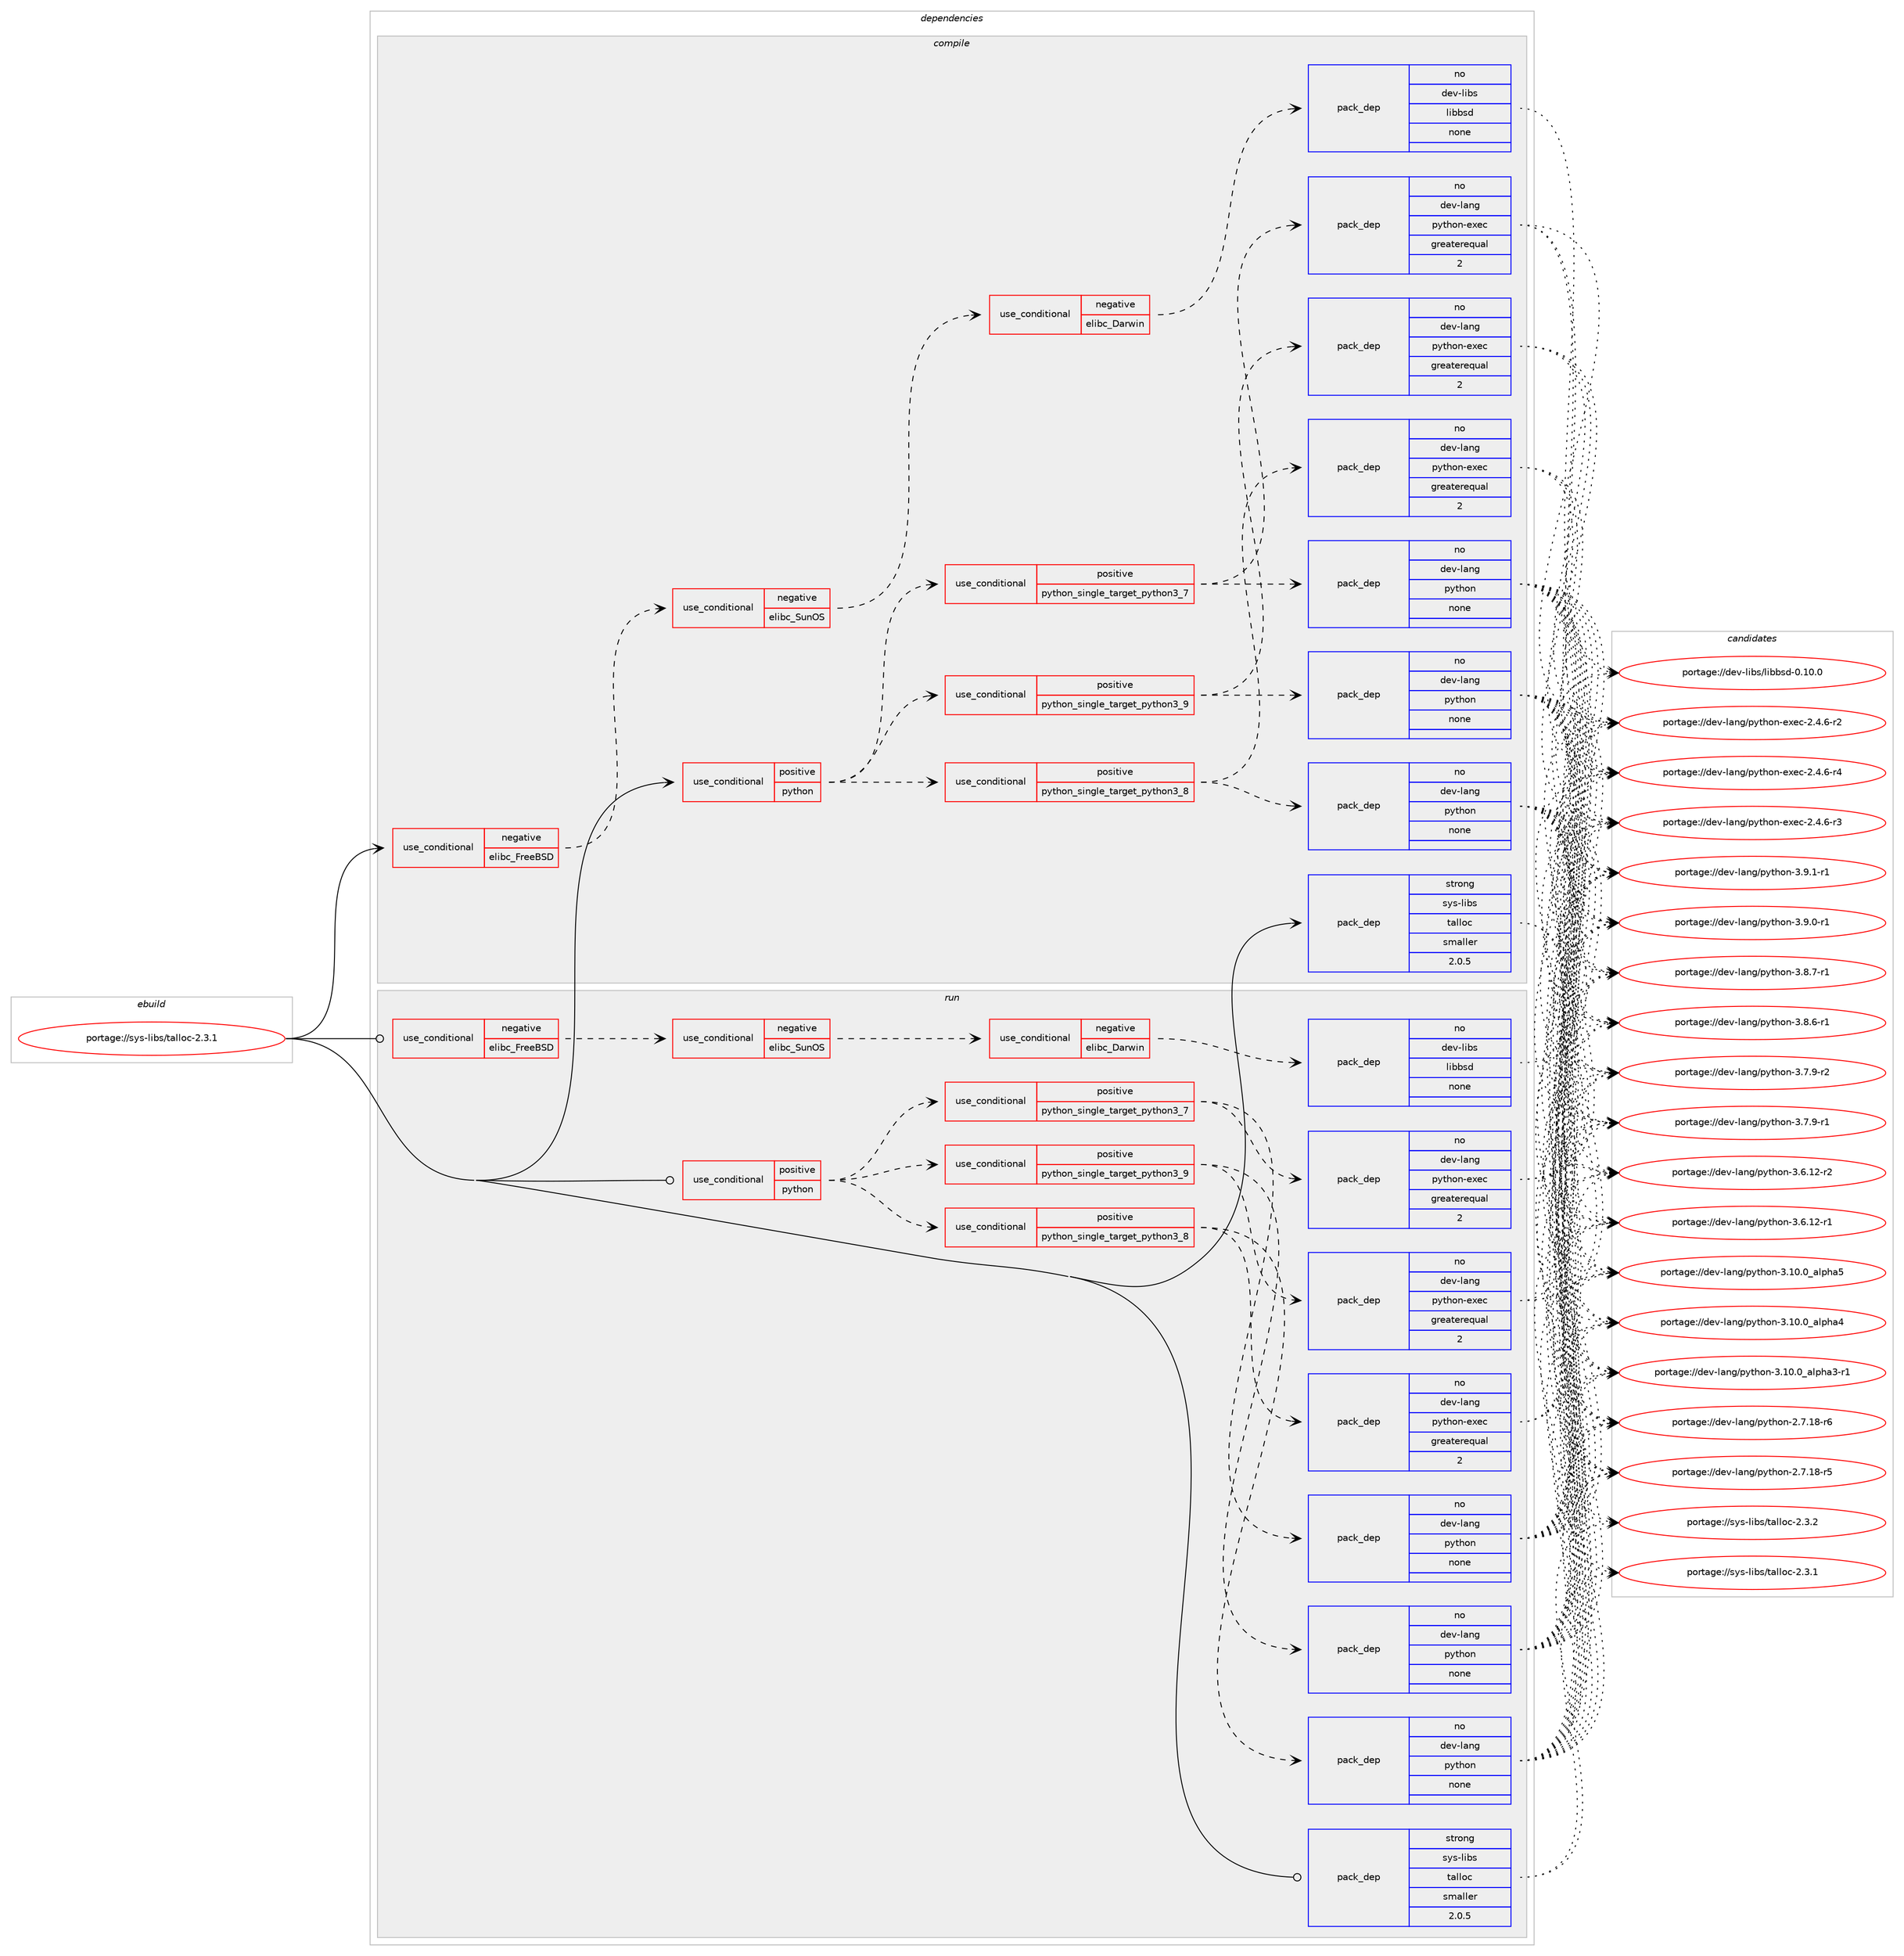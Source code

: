 digraph prolog {

# *************
# Graph options
# *************

newrank=true;
concentrate=true;
compound=true;
graph [rankdir=LR,fontname=Helvetica,fontsize=10,ranksep=1.5];#, ranksep=2.5, nodesep=0.2];
edge  [arrowhead=vee];
node  [fontname=Helvetica,fontsize=10];

# **********
# The ebuild
# **********

subgraph cluster_leftcol {
color=gray;
rank=same;
label=<<i>ebuild</i>>;
id [label="portage://sys-libs/talloc-2.3.1", color=red, width=4, href="../sys-libs/talloc-2.3.1.svg"];
}

# ****************
# The dependencies
# ****************

subgraph cluster_midcol {
color=gray;
label=<<i>dependencies</i>>;
subgraph cluster_compile {
fillcolor="#eeeeee";
style=filled;
label=<<i>compile</i>>;
subgraph cond1229 {
dependency5368 [label=<<TABLE BORDER="0" CELLBORDER="1" CELLSPACING="0" CELLPADDING="4"><TR><TD ROWSPAN="3" CELLPADDING="10">use_conditional</TD></TR><TR><TD>negative</TD></TR><TR><TD>elibc_FreeBSD</TD></TR></TABLE>>, shape=none, color=red];
subgraph cond1230 {
dependency5369 [label=<<TABLE BORDER="0" CELLBORDER="1" CELLSPACING="0" CELLPADDING="4"><TR><TD ROWSPAN="3" CELLPADDING="10">use_conditional</TD></TR><TR><TD>negative</TD></TR><TR><TD>elibc_SunOS</TD></TR></TABLE>>, shape=none, color=red];
subgraph cond1231 {
dependency5370 [label=<<TABLE BORDER="0" CELLBORDER="1" CELLSPACING="0" CELLPADDING="4"><TR><TD ROWSPAN="3" CELLPADDING="10">use_conditional</TD></TR><TR><TD>negative</TD></TR><TR><TD>elibc_Darwin</TD></TR></TABLE>>, shape=none, color=red];
subgraph pack4072 {
dependency5371 [label=<<TABLE BORDER="0" CELLBORDER="1" CELLSPACING="0" CELLPADDING="4" WIDTH="220"><TR><TD ROWSPAN="6" CELLPADDING="30">pack_dep</TD></TR><TR><TD WIDTH="110">no</TD></TR><TR><TD>dev-libs</TD></TR><TR><TD>libbsd</TD></TR><TR><TD>none</TD></TR><TR><TD></TD></TR></TABLE>>, shape=none, color=blue];
}
dependency5370:e -> dependency5371:w [weight=20,style="dashed",arrowhead="vee"];
}
dependency5369:e -> dependency5370:w [weight=20,style="dashed",arrowhead="vee"];
}
dependency5368:e -> dependency5369:w [weight=20,style="dashed",arrowhead="vee"];
}
id:e -> dependency5368:w [weight=20,style="solid",arrowhead="vee"];
subgraph cond1232 {
dependency5372 [label=<<TABLE BORDER="0" CELLBORDER="1" CELLSPACING="0" CELLPADDING="4"><TR><TD ROWSPAN="3" CELLPADDING="10">use_conditional</TD></TR><TR><TD>positive</TD></TR><TR><TD>python</TD></TR></TABLE>>, shape=none, color=red];
subgraph cond1233 {
dependency5373 [label=<<TABLE BORDER="0" CELLBORDER="1" CELLSPACING="0" CELLPADDING="4"><TR><TD ROWSPAN="3" CELLPADDING="10">use_conditional</TD></TR><TR><TD>positive</TD></TR><TR><TD>python_single_target_python3_7</TD></TR></TABLE>>, shape=none, color=red];
subgraph pack4073 {
dependency5374 [label=<<TABLE BORDER="0" CELLBORDER="1" CELLSPACING="0" CELLPADDING="4" WIDTH="220"><TR><TD ROWSPAN="6" CELLPADDING="30">pack_dep</TD></TR><TR><TD WIDTH="110">no</TD></TR><TR><TD>dev-lang</TD></TR><TR><TD>python</TD></TR><TR><TD>none</TD></TR><TR><TD></TD></TR></TABLE>>, shape=none, color=blue];
}
dependency5373:e -> dependency5374:w [weight=20,style="dashed",arrowhead="vee"];
subgraph pack4074 {
dependency5375 [label=<<TABLE BORDER="0" CELLBORDER="1" CELLSPACING="0" CELLPADDING="4" WIDTH="220"><TR><TD ROWSPAN="6" CELLPADDING="30">pack_dep</TD></TR><TR><TD WIDTH="110">no</TD></TR><TR><TD>dev-lang</TD></TR><TR><TD>python-exec</TD></TR><TR><TD>greaterequal</TD></TR><TR><TD>2</TD></TR></TABLE>>, shape=none, color=blue];
}
dependency5373:e -> dependency5375:w [weight=20,style="dashed",arrowhead="vee"];
}
dependency5372:e -> dependency5373:w [weight=20,style="dashed",arrowhead="vee"];
subgraph cond1234 {
dependency5376 [label=<<TABLE BORDER="0" CELLBORDER="1" CELLSPACING="0" CELLPADDING="4"><TR><TD ROWSPAN="3" CELLPADDING="10">use_conditional</TD></TR><TR><TD>positive</TD></TR><TR><TD>python_single_target_python3_8</TD></TR></TABLE>>, shape=none, color=red];
subgraph pack4075 {
dependency5377 [label=<<TABLE BORDER="0" CELLBORDER="1" CELLSPACING="0" CELLPADDING="4" WIDTH="220"><TR><TD ROWSPAN="6" CELLPADDING="30">pack_dep</TD></TR><TR><TD WIDTH="110">no</TD></TR><TR><TD>dev-lang</TD></TR><TR><TD>python</TD></TR><TR><TD>none</TD></TR><TR><TD></TD></TR></TABLE>>, shape=none, color=blue];
}
dependency5376:e -> dependency5377:w [weight=20,style="dashed",arrowhead="vee"];
subgraph pack4076 {
dependency5378 [label=<<TABLE BORDER="0" CELLBORDER="1" CELLSPACING="0" CELLPADDING="4" WIDTH="220"><TR><TD ROWSPAN="6" CELLPADDING="30">pack_dep</TD></TR><TR><TD WIDTH="110">no</TD></TR><TR><TD>dev-lang</TD></TR><TR><TD>python-exec</TD></TR><TR><TD>greaterequal</TD></TR><TR><TD>2</TD></TR></TABLE>>, shape=none, color=blue];
}
dependency5376:e -> dependency5378:w [weight=20,style="dashed",arrowhead="vee"];
}
dependency5372:e -> dependency5376:w [weight=20,style="dashed",arrowhead="vee"];
subgraph cond1235 {
dependency5379 [label=<<TABLE BORDER="0" CELLBORDER="1" CELLSPACING="0" CELLPADDING="4"><TR><TD ROWSPAN="3" CELLPADDING="10">use_conditional</TD></TR><TR><TD>positive</TD></TR><TR><TD>python_single_target_python3_9</TD></TR></TABLE>>, shape=none, color=red];
subgraph pack4077 {
dependency5380 [label=<<TABLE BORDER="0" CELLBORDER="1" CELLSPACING="0" CELLPADDING="4" WIDTH="220"><TR><TD ROWSPAN="6" CELLPADDING="30">pack_dep</TD></TR><TR><TD WIDTH="110">no</TD></TR><TR><TD>dev-lang</TD></TR><TR><TD>python</TD></TR><TR><TD>none</TD></TR><TR><TD></TD></TR></TABLE>>, shape=none, color=blue];
}
dependency5379:e -> dependency5380:w [weight=20,style="dashed",arrowhead="vee"];
subgraph pack4078 {
dependency5381 [label=<<TABLE BORDER="0" CELLBORDER="1" CELLSPACING="0" CELLPADDING="4" WIDTH="220"><TR><TD ROWSPAN="6" CELLPADDING="30">pack_dep</TD></TR><TR><TD WIDTH="110">no</TD></TR><TR><TD>dev-lang</TD></TR><TR><TD>python-exec</TD></TR><TR><TD>greaterequal</TD></TR><TR><TD>2</TD></TR></TABLE>>, shape=none, color=blue];
}
dependency5379:e -> dependency5381:w [weight=20,style="dashed",arrowhead="vee"];
}
dependency5372:e -> dependency5379:w [weight=20,style="dashed",arrowhead="vee"];
}
id:e -> dependency5372:w [weight=20,style="solid",arrowhead="vee"];
subgraph pack4079 {
dependency5382 [label=<<TABLE BORDER="0" CELLBORDER="1" CELLSPACING="0" CELLPADDING="4" WIDTH="220"><TR><TD ROWSPAN="6" CELLPADDING="30">pack_dep</TD></TR><TR><TD WIDTH="110">strong</TD></TR><TR><TD>sys-libs</TD></TR><TR><TD>talloc</TD></TR><TR><TD>smaller</TD></TR><TR><TD>2.0.5</TD></TR></TABLE>>, shape=none, color=blue];
}
id:e -> dependency5382:w [weight=20,style="solid",arrowhead="vee"];
}
subgraph cluster_compileandrun {
fillcolor="#eeeeee";
style=filled;
label=<<i>compile and run</i>>;
}
subgraph cluster_run {
fillcolor="#eeeeee";
style=filled;
label=<<i>run</i>>;
subgraph cond1236 {
dependency5383 [label=<<TABLE BORDER="0" CELLBORDER="1" CELLSPACING="0" CELLPADDING="4"><TR><TD ROWSPAN="3" CELLPADDING="10">use_conditional</TD></TR><TR><TD>negative</TD></TR><TR><TD>elibc_FreeBSD</TD></TR></TABLE>>, shape=none, color=red];
subgraph cond1237 {
dependency5384 [label=<<TABLE BORDER="0" CELLBORDER="1" CELLSPACING="0" CELLPADDING="4"><TR><TD ROWSPAN="3" CELLPADDING="10">use_conditional</TD></TR><TR><TD>negative</TD></TR><TR><TD>elibc_SunOS</TD></TR></TABLE>>, shape=none, color=red];
subgraph cond1238 {
dependency5385 [label=<<TABLE BORDER="0" CELLBORDER="1" CELLSPACING="0" CELLPADDING="4"><TR><TD ROWSPAN="3" CELLPADDING="10">use_conditional</TD></TR><TR><TD>negative</TD></TR><TR><TD>elibc_Darwin</TD></TR></TABLE>>, shape=none, color=red];
subgraph pack4080 {
dependency5386 [label=<<TABLE BORDER="0" CELLBORDER="1" CELLSPACING="0" CELLPADDING="4" WIDTH="220"><TR><TD ROWSPAN="6" CELLPADDING="30">pack_dep</TD></TR><TR><TD WIDTH="110">no</TD></TR><TR><TD>dev-libs</TD></TR><TR><TD>libbsd</TD></TR><TR><TD>none</TD></TR><TR><TD></TD></TR></TABLE>>, shape=none, color=blue];
}
dependency5385:e -> dependency5386:w [weight=20,style="dashed",arrowhead="vee"];
}
dependency5384:e -> dependency5385:w [weight=20,style="dashed",arrowhead="vee"];
}
dependency5383:e -> dependency5384:w [weight=20,style="dashed",arrowhead="vee"];
}
id:e -> dependency5383:w [weight=20,style="solid",arrowhead="odot"];
subgraph cond1239 {
dependency5387 [label=<<TABLE BORDER="0" CELLBORDER="1" CELLSPACING="0" CELLPADDING="4"><TR><TD ROWSPAN="3" CELLPADDING="10">use_conditional</TD></TR><TR><TD>positive</TD></TR><TR><TD>python</TD></TR></TABLE>>, shape=none, color=red];
subgraph cond1240 {
dependency5388 [label=<<TABLE BORDER="0" CELLBORDER="1" CELLSPACING="0" CELLPADDING="4"><TR><TD ROWSPAN="3" CELLPADDING="10">use_conditional</TD></TR><TR><TD>positive</TD></TR><TR><TD>python_single_target_python3_7</TD></TR></TABLE>>, shape=none, color=red];
subgraph pack4081 {
dependency5389 [label=<<TABLE BORDER="0" CELLBORDER="1" CELLSPACING="0" CELLPADDING="4" WIDTH="220"><TR><TD ROWSPAN="6" CELLPADDING="30">pack_dep</TD></TR><TR><TD WIDTH="110">no</TD></TR><TR><TD>dev-lang</TD></TR><TR><TD>python</TD></TR><TR><TD>none</TD></TR><TR><TD></TD></TR></TABLE>>, shape=none, color=blue];
}
dependency5388:e -> dependency5389:w [weight=20,style="dashed",arrowhead="vee"];
subgraph pack4082 {
dependency5390 [label=<<TABLE BORDER="0" CELLBORDER="1" CELLSPACING="0" CELLPADDING="4" WIDTH="220"><TR><TD ROWSPAN="6" CELLPADDING="30">pack_dep</TD></TR><TR><TD WIDTH="110">no</TD></TR><TR><TD>dev-lang</TD></TR><TR><TD>python-exec</TD></TR><TR><TD>greaterequal</TD></TR><TR><TD>2</TD></TR></TABLE>>, shape=none, color=blue];
}
dependency5388:e -> dependency5390:w [weight=20,style="dashed",arrowhead="vee"];
}
dependency5387:e -> dependency5388:w [weight=20,style="dashed",arrowhead="vee"];
subgraph cond1241 {
dependency5391 [label=<<TABLE BORDER="0" CELLBORDER="1" CELLSPACING="0" CELLPADDING="4"><TR><TD ROWSPAN="3" CELLPADDING="10">use_conditional</TD></TR><TR><TD>positive</TD></TR><TR><TD>python_single_target_python3_8</TD></TR></TABLE>>, shape=none, color=red];
subgraph pack4083 {
dependency5392 [label=<<TABLE BORDER="0" CELLBORDER="1" CELLSPACING="0" CELLPADDING="4" WIDTH="220"><TR><TD ROWSPAN="6" CELLPADDING="30">pack_dep</TD></TR><TR><TD WIDTH="110">no</TD></TR><TR><TD>dev-lang</TD></TR><TR><TD>python</TD></TR><TR><TD>none</TD></TR><TR><TD></TD></TR></TABLE>>, shape=none, color=blue];
}
dependency5391:e -> dependency5392:w [weight=20,style="dashed",arrowhead="vee"];
subgraph pack4084 {
dependency5393 [label=<<TABLE BORDER="0" CELLBORDER="1" CELLSPACING="0" CELLPADDING="4" WIDTH="220"><TR><TD ROWSPAN="6" CELLPADDING="30">pack_dep</TD></TR><TR><TD WIDTH="110">no</TD></TR><TR><TD>dev-lang</TD></TR><TR><TD>python-exec</TD></TR><TR><TD>greaterequal</TD></TR><TR><TD>2</TD></TR></TABLE>>, shape=none, color=blue];
}
dependency5391:e -> dependency5393:w [weight=20,style="dashed",arrowhead="vee"];
}
dependency5387:e -> dependency5391:w [weight=20,style="dashed",arrowhead="vee"];
subgraph cond1242 {
dependency5394 [label=<<TABLE BORDER="0" CELLBORDER="1" CELLSPACING="0" CELLPADDING="4"><TR><TD ROWSPAN="3" CELLPADDING="10">use_conditional</TD></TR><TR><TD>positive</TD></TR><TR><TD>python_single_target_python3_9</TD></TR></TABLE>>, shape=none, color=red];
subgraph pack4085 {
dependency5395 [label=<<TABLE BORDER="0" CELLBORDER="1" CELLSPACING="0" CELLPADDING="4" WIDTH="220"><TR><TD ROWSPAN="6" CELLPADDING="30">pack_dep</TD></TR><TR><TD WIDTH="110">no</TD></TR><TR><TD>dev-lang</TD></TR><TR><TD>python</TD></TR><TR><TD>none</TD></TR><TR><TD></TD></TR></TABLE>>, shape=none, color=blue];
}
dependency5394:e -> dependency5395:w [weight=20,style="dashed",arrowhead="vee"];
subgraph pack4086 {
dependency5396 [label=<<TABLE BORDER="0" CELLBORDER="1" CELLSPACING="0" CELLPADDING="4" WIDTH="220"><TR><TD ROWSPAN="6" CELLPADDING="30">pack_dep</TD></TR><TR><TD WIDTH="110">no</TD></TR><TR><TD>dev-lang</TD></TR><TR><TD>python-exec</TD></TR><TR><TD>greaterequal</TD></TR><TR><TD>2</TD></TR></TABLE>>, shape=none, color=blue];
}
dependency5394:e -> dependency5396:w [weight=20,style="dashed",arrowhead="vee"];
}
dependency5387:e -> dependency5394:w [weight=20,style="dashed",arrowhead="vee"];
}
id:e -> dependency5387:w [weight=20,style="solid",arrowhead="odot"];
subgraph pack4087 {
dependency5397 [label=<<TABLE BORDER="0" CELLBORDER="1" CELLSPACING="0" CELLPADDING="4" WIDTH="220"><TR><TD ROWSPAN="6" CELLPADDING="30">pack_dep</TD></TR><TR><TD WIDTH="110">strong</TD></TR><TR><TD>sys-libs</TD></TR><TR><TD>talloc</TD></TR><TR><TD>smaller</TD></TR><TR><TD>2.0.5</TD></TR></TABLE>>, shape=none, color=blue];
}
id:e -> dependency5397:w [weight=20,style="solid",arrowhead="odot"];
}
}

# **************
# The candidates
# **************

subgraph cluster_choices {
rank=same;
color=gray;
label=<<i>candidates</i>>;

subgraph choice4072 {
color=black;
nodesep=1;
choice100101118451081059811547108105989811510045484649484648 [label="portage://dev-libs/libbsd-0.10.0", color=red, width=4,href="../dev-libs/libbsd-0.10.0.svg"];
dependency5371:e -> choice100101118451081059811547108105989811510045484649484648:w [style=dotted,weight="100"];
}
subgraph choice4073 {
color=black;
nodesep=1;
choice1001011184510897110103471121211161041111104551465746494511449 [label="portage://dev-lang/python-3.9.1-r1", color=red, width=4,href="../dev-lang/python-3.9.1-r1.svg"];
choice1001011184510897110103471121211161041111104551465746484511449 [label="portage://dev-lang/python-3.9.0-r1", color=red, width=4,href="../dev-lang/python-3.9.0-r1.svg"];
choice1001011184510897110103471121211161041111104551465646554511449 [label="portage://dev-lang/python-3.8.7-r1", color=red, width=4,href="../dev-lang/python-3.8.7-r1.svg"];
choice1001011184510897110103471121211161041111104551465646544511449 [label="portage://dev-lang/python-3.8.6-r1", color=red, width=4,href="../dev-lang/python-3.8.6-r1.svg"];
choice1001011184510897110103471121211161041111104551465546574511450 [label="portage://dev-lang/python-3.7.9-r2", color=red, width=4,href="../dev-lang/python-3.7.9-r2.svg"];
choice1001011184510897110103471121211161041111104551465546574511449 [label="portage://dev-lang/python-3.7.9-r1", color=red, width=4,href="../dev-lang/python-3.7.9-r1.svg"];
choice100101118451089711010347112121116104111110455146544649504511450 [label="portage://dev-lang/python-3.6.12-r2", color=red, width=4,href="../dev-lang/python-3.6.12-r2.svg"];
choice100101118451089711010347112121116104111110455146544649504511449 [label="portage://dev-lang/python-3.6.12-r1", color=red, width=4,href="../dev-lang/python-3.6.12-r1.svg"];
choice1001011184510897110103471121211161041111104551464948464895971081121049753 [label="portage://dev-lang/python-3.10.0_alpha5", color=red, width=4,href="../dev-lang/python-3.10.0_alpha5.svg"];
choice1001011184510897110103471121211161041111104551464948464895971081121049752 [label="portage://dev-lang/python-3.10.0_alpha4", color=red, width=4,href="../dev-lang/python-3.10.0_alpha4.svg"];
choice10010111845108971101034711212111610411111045514649484648959710811210497514511449 [label="portage://dev-lang/python-3.10.0_alpha3-r1", color=red, width=4,href="../dev-lang/python-3.10.0_alpha3-r1.svg"];
choice100101118451089711010347112121116104111110455046554649564511454 [label="portage://dev-lang/python-2.7.18-r6", color=red, width=4,href="../dev-lang/python-2.7.18-r6.svg"];
choice100101118451089711010347112121116104111110455046554649564511453 [label="portage://dev-lang/python-2.7.18-r5", color=red, width=4,href="../dev-lang/python-2.7.18-r5.svg"];
dependency5374:e -> choice1001011184510897110103471121211161041111104551465746494511449:w [style=dotted,weight="100"];
dependency5374:e -> choice1001011184510897110103471121211161041111104551465746484511449:w [style=dotted,weight="100"];
dependency5374:e -> choice1001011184510897110103471121211161041111104551465646554511449:w [style=dotted,weight="100"];
dependency5374:e -> choice1001011184510897110103471121211161041111104551465646544511449:w [style=dotted,weight="100"];
dependency5374:e -> choice1001011184510897110103471121211161041111104551465546574511450:w [style=dotted,weight="100"];
dependency5374:e -> choice1001011184510897110103471121211161041111104551465546574511449:w [style=dotted,weight="100"];
dependency5374:e -> choice100101118451089711010347112121116104111110455146544649504511450:w [style=dotted,weight="100"];
dependency5374:e -> choice100101118451089711010347112121116104111110455146544649504511449:w [style=dotted,weight="100"];
dependency5374:e -> choice1001011184510897110103471121211161041111104551464948464895971081121049753:w [style=dotted,weight="100"];
dependency5374:e -> choice1001011184510897110103471121211161041111104551464948464895971081121049752:w [style=dotted,weight="100"];
dependency5374:e -> choice10010111845108971101034711212111610411111045514649484648959710811210497514511449:w [style=dotted,weight="100"];
dependency5374:e -> choice100101118451089711010347112121116104111110455046554649564511454:w [style=dotted,weight="100"];
dependency5374:e -> choice100101118451089711010347112121116104111110455046554649564511453:w [style=dotted,weight="100"];
}
subgraph choice4074 {
color=black;
nodesep=1;
choice10010111845108971101034711212111610411111045101120101994550465246544511452 [label="portage://dev-lang/python-exec-2.4.6-r4", color=red, width=4,href="../dev-lang/python-exec-2.4.6-r4.svg"];
choice10010111845108971101034711212111610411111045101120101994550465246544511451 [label="portage://dev-lang/python-exec-2.4.6-r3", color=red, width=4,href="../dev-lang/python-exec-2.4.6-r3.svg"];
choice10010111845108971101034711212111610411111045101120101994550465246544511450 [label="portage://dev-lang/python-exec-2.4.6-r2", color=red, width=4,href="../dev-lang/python-exec-2.4.6-r2.svg"];
dependency5375:e -> choice10010111845108971101034711212111610411111045101120101994550465246544511452:w [style=dotted,weight="100"];
dependency5375:e -> choice10010111845108971101034711212111610411111045101120101994550465246544511451:w [style=dotted,weight="100"];
dependency5375:e -> choice10010111845108971101034711212111610411111045101120101994550465246544511450:w [style=dotted,weight="100"];
}
subgraph choice4075 {
color=black;
nodesep=1;
choice1001011184510897110103471121211161041111104551465746494511449 [label="portage://dev-lang/python-3.9.1-r1", color=red, width=4,href="../dev-lang/python-3.9.1-r1.svg"];
choice1001011184510897110103471121211161041111104551465746484511449 [label="portage://dev-lang/python-3.9.0-r1", color=red, width=4,href="../dev-lang/python-3.9.0-r1.svg"];
choice1001011184510897110103471121211161041111104551465646554511449 [label="portage://dev-lang/python-3.8.7-r1", color=red, width=4,href="../dev-lang/python-3.8.7-r1.svg"];
choice1001011184510897110103471121211161041111104551465646544511449 [label="portage://dev-lang/python-3.8.6-r1", color=red, width=4,href="../dev-lang/python-3.8.6-r1.svg"];
choice1001011184510897110103471121211161041111104551465546574511450 [label="portage://dev-lang/python-3.7.9-r2", color=red, width=4,href="../dev-lang/python-3.7.9-r2.svg"];
choice1001011184510897110103471121211161041111104551465546574511449 [label="portage://dev-lang/python-3.7.9-r1", color=red, width=4,href="../dev-lang/python-3.7.9-r1.svg"];
choice100101118451089711010347112121116104111110455146544649504511450 [label="portage://dev-lang/python-3.6.12-r2", color=red, width=4,href="../dev-lang/python-3.6.12-r2.svg"];
choice100101118451089711010347112121116104111110455146544649504511449 [label="portage://dev-lang/python-3.6.12-r1", color=red, width=4,href="../dev-lang/python-3.6.12-r1.svg"];
choice1001011184510897110103471121211161041111104551464948464895971081121049753 [label="portage://dev-lang/python-3.10.0_alpha5", color=red, width=4,href="../dev-lang/python-3.10.0_alpha5.svg"];
choice1001011184510897110103471121211161041111104551464948464895971081121049752 [label="portage://dev-lang/python-3.10.0_alpha4", color=red, width=4,href="../dev-lang/python-3.10.0_alpha4.svg"];
choice10010111845108971101034711212111610411111045514649484648959710811210497514511449 [label="portage://dev-lang/python-3.10.0_alpha3-r1", color=red, width=4,href="../dev-lang/python-3.10.0_alpha3-r1.svg"];
choice100101118451089711010347112121116104111110455046554649564511454 [label="portage://dev-lang/python-2.7.18-r6", color=red, width=4,href="../dev-lang/python-2.7.18-r6.svg"];
choice100101118451089711010347112121116104111110455046554649564511453 [label="portage://dev-lang/python-2.7.18-r5", color=red, width=4,href="../dev-lang/python-2.7.18-r5.svg"];
dependency5377:e -> choice1001011184510897110103471121211161041111104551465746494511449:w [style=dotted,weight="100"];
dependency5377:e -> choice1001011184510897110103471121211161041111104551465746484511449:w [style=dotted,weight="100"];
dependency5377:e -> choice1001011184510897110103471121211161041111104551465646554511449:w [style=dotted,weight="100"];
dependency5377:e -> choice1001011184510897110103471121211161041111104551465646544511449:w [style=dotted,weight="100"];
dependency5377:e -> choice1001011184510897110103471121211161041111104551465546574511450:w [style=dotted,weight="100"];
dependency5377:e -> choice1001011184510897110103471121211161041111104551465546574511449:w [style=dotted,weight="100"];
dependency5377:e -> choice100101118451089711010347112121116104111110455146544649504511450:w [style=dotted,weight="100"];
dependency5377:e -> choice100101118451089711010347112121116104111110455146544649504511449:w [style=dotted,weight="100"];
dependency5377:e -> choice1001011184510897110103471121211161041111104551464948464895971081121049753:w [style=dotted,weight="100"];
dependency5377:e -> choice1001011184510897110103471121211161041111104551464948464895971081121049752:w [style=dotted,weight="100"];
dependency5377:e -> choice10010111845108971101034711212111610411111045514649484648959710811210497514511449:w [style=dotted,weight="100"];
dependency5377:e -> choice100101118451089711010347112121116104111110455046554649564511454:w [style=dotted,weight="100"];
dependency5377:e -> choice100101118451089711010347112121116104111110455046554649564511453:w [style=dotted,weight="100"];
}
subgraph choice4076 {
color=black;
nodesep=1;
choice10010111845108971101034711212111610411111045101120101994550465246544511452 [label="portage://dev-lang/python-exec-2.4.6-r4", color=red, width=4,href="../dev-lang/python-exec-2.4.6-r4.svg"];
choice10010111845108971101034711212111610411111045101120101994550465246544511451 [label="portage://dev-lang/python-exec-2.4.6-r3", color=red, width=4,href="../dev-lang/python-exec-2.4.6-r3.svg"];
choice10010111845108971101034711212111610411111045101120101994550465246544511450 [label="portage://dev-lang/python-exec-2.4.6-r2", color=red, width=4,href="../dev-lang/python-exec-2.4.6-r2.svg"];
dependency5378:e -> choice10010111845108971101034711212111610411111045101120101994550465246544511452:w [style=dotted,weight="100"];
dependency5378:e -> choice10010111845108971101034711212111610411111045101120101994550465246544511451:w [style=dotted,weight="100"];
dependency5378:e -> choice10010111845108971101034711212111610411111045101120101994550465246544511450:w [style=dotted,weight="100"];
}
subgraph choice4077 {
color=black;
nodesep=1;
choice1001011184510897110103471121211161041111104551465746494511449 [label="portage://dev-lang/python-3.9.1-r1", color=red, width=4,href="../dev-lang/python-3.9.1-r1.svg"];
choice1001011184510897110103471121211161041111104551465746484511449 [label="portage://dev-lang/python-3.9.0-r1", color=red, width=4,href="../dev-lang/python-3.9.0-r1.svg"];
choice1001011184510897110103471121211161041111104551465646554511449 [label="portage://dev-lang/python-3.8.7-r1", color=red, width=4,href="../dev-lang/python-3.8.7-r1.svg"];
choice1001011184510897110103471121211161041111104551465646544511449 [label="portage://dev-lang/python-3.8.6-r1", color=red, width=4,href="../dev-lang/python-3.8.6-r1.svg"];
choice1001011184510897110103471121211161041111104551465546574511450 [label="portage://dev-lang/python-3.7.9-r2", color=red, width=4,href="../dev-lang/python-3.7.9-r2.svg"];
choice1001011184510897110103471121211161041111104551465546574511449 [label="portage://dev-lang/python-3.7.9-r1", color=red, width=4,href="../dev-lang/python-3.7.9-r1.svg"];
choice100101118451089711010347112121116104111110455146544649504511450 [label="portage://dev-lang/python-3.6.12-r2", color=red, width=4,href="../dev-lang/python-3.6.12-r2.svg"];
choice100101118451089711010347112121116104111110455146544649504511449 [label="portage://dev-lang/python-3.6.12-r1", color=red, width=4,href="../dev-lang/python-3.6.12-r1.svg"];
choice1001011184510897110103471121211161041111104551464948464895971081121049753 [label="portage://dev-lang/python-3.10.0_alpha5", color=red, width=4,href="../dev-lang/python-3.10.0_alpha5.svg"];
choice1001011184510897110103471121211161041111104551464948464895971081121049752 [label="portage://dev-lang/python-3.10.0_alpha4", color=red, width=4,href="../dev-lang/python-3.10.0_alpha4.svg"];
choice10010111845108971101034711212111610411111045514649484648959710811210497514511449 [label="portage://dev-lang/python-3.10.0_alpha3-r1", color=red, width=4,href="../dev-lang/python-3.10.0_alpha3-r1.svg"];
choice100101118451089711010347112121116104111110455046554649564511454 [label="portage://dev-lang/python-2.7.18-r6", color=red, width=4,href="../dev-lang/python-2.7.18-r6.svg"];
choice100101118451089711010347112121116104111110455046554649564511453 [label="portage://dev-lang/python-2.7.18-r5", color=red, width=4,href="../dev-lang/python-2.7.18-r5.svg"];
dependency5380:e -> choice1001011184510897110103471121211161041111104551465746494511449:w [style=dotted,weight="100"];
dependency5380:e -> choice1001011184510897110103471121211161041111104551465746484511449:w [style=dotted,weight="100"];
dependency5380:e -> choice1001011184510897110103471121211161041111104551465646554511449:w [style=dotted,weight="100"];
dependency5380:e -> choice1001011184510897110103471121211161041111104551465646544511449:w [style=dotted,weight="100"];
dependency5380:e -> choice1001011184510897110103471121211161041111104551465546574511450:w [style=dotted,weight="100"];
dependency5380:e -> choice1001011184510897110103471121211161041111104551465546574511449:w [style=dotted,weight="100"];
dependency5380:e -> choice100101118451089711010347112121116104111110455146544649504511450:w [style=dotted,weight="100"];
dependency5380:e -> choice100101118451089711010347112121116104111110455146544649504511449:w [style=dotted,weight="100"];
dependency5380:e -> choice1001011184510897110103471121211161041111104551464948464895971081121049753:w [style=dotted,weight="100"];
dependency5380:e -> choice1001011184510897110103471121211161041111104551464948464895971081121049752:w [style=dotted,weight="100"];
dependency5380:e -> choice10010111845108971101034711212111610411111045514649484648959710811210497514511449:w [style=dotted,weight="100"];
dependency5380:e -> choice100101118451089711010347112121116104111110455046554649564511454:w [style=dotted,weight="100"];
dependency5380:e -> choice100101118451089711010347112121116104111110455046554649564511453:w [style=dotted,weight="100"];
}
subgraph choice4078 {
color=black;
nodesep=1;
choice10010111845108971101034711212111610411111045101120101994550465246544511452 [label="portage://dev-lang/python-exec-2.4.6-r4", color=red, width=4,href="../dev-lang/python-exec-2.4.6-r4.svg"];
choice10010111845108971101034711212111610411111045101120101994550465246544511451 [label="portage://dev-lang/python-exec-2.4.6-r3", color=red, width=4,href="../dev-lang/python-exec-2.4.6-r3.svg"];
choice10010111845108971101034711212111610411111045101120101994550465246544511450 [label="portage://dev-lang/python-exec-2.4.6-r2", color=red, width=4,href="../dev-lang/python-exec-2.4.6-r2.svg"];
dependency5381:e -> choice10010111845108971101034711212111610411111045101120101994550465246544511452:w [style=dotted,weight="100"];
dependency5381:e -> choice10010111845108971101034711212111610411111045101120101994550465246544511451:w [style=dotted,weight="100"];
dependency5381:e -> choice10010111845108971101034711212111610411111045101120101994550465246544511450:w [style=dotted,weight="100"];
}
subgraph choice4079 {
color=black;
nodesep=1;
choice1151211154510810598115471169710810811199455046514650 [label="portage://sys-libs/talloc-2.3.2", color=red, width=4,href="../sys-libs/talloc-2.3.2.svg"];
choice1151211154510810598115471169710810811199455046514649 [label="portage://sys-libs/talloc-2.3.1", color=red, width=4,href="../sys-libs/talloc-2.3.1.svg"];
dependency5382:e -> choice1151211154510810598115471169710810811199455046514650:w [style=dotted,weight="100"];
dependency5382:e -> choice1151211154510810598115471169710810811199455046514649:w [style=dotted,weight="100"];
}
subgraph choice4080 {
color=black;
nodesep=1;
choice100101118451081059811547108105989811510045484649484648 [label="portage://dev-libs/libbsd-0.10.0", color=red, width=4,href="../dev-libs/libbsd-0.10.0.svg"];
dependency5386:e -> choice100101118451081059811547108105989811510045484649484648:w [style=dotted,weight="100"];
}
subgraph choice4081 {
color=black;
nodesep=1;
choice1001011184510897110103471121211161041111104551465746494511449 [label="portage://dev-lang/python-3.9.1-r1", color=red, width=4,href="../dev-lang/python-3.9.1-r1.svg"];
choice1001011184510897110103471121211161041111104551465746484511449 [label="portage://dev-lang/python-3.9.0-r1", color=red, width=4,href="../dev-lang/python-3.9.0-r1.svg"];
choice1001011184510897110103471121211161041111104551465646554511449 [label="portage://dev-lang/python-3.8.7-r1", color=red, width=4,href="../dev-lang/python-3.8.7-r1.svg"];
choice1001011184510897110103471121211161041111104551465646544511449 [label="portage://dev-lang/python-3.8.6-r1", color=red, width=4,href="../dev-lang/python-3.8.6-r1.svg"];
choice1001011184510897110103471121211161041111104551465546574511450 [label="portage://dev-lang/python-3.7.9-r2", color=red, width=4,href="../dev-lang/python-3.7.9-r2.svg"];
choice1001011184510897110103471121211161041111104551465546574511449 [label="portage://dev-lang/python-3.7.9-r1", color=red, width=4,href="../dev-lang/python-3.7.9-r1.svg"];
choice100101118451089711010347112121116104111110455146544649504511450 [label="portage://dev-lang/python-3.6.12-r2", color=red, width=4,href="../dev-lang/python-3.6.12-r2.svg"];
choice100101118451089711010347112121116104111110455146544649504511449 [label="portage://dev-lang/python-3.6.12-r1", color=red, width=4,href="../dev-lang/python-3.6.12-r1.svg"];
choice1001011184510897110103471121211161041111104551464948464895971081121049753 [label="portage://dev-lang/python-3.10.0_alpha5", color=red, width=4,href="../dev-lang/python-3.10.0_alpha5.svg"];
choice1001011184510897110103471121211161041111104551464948464895971081121049752 [label="portage://dev-lang/python-3.10.0_alpha4", color=red, width=4,href="../dev-lang/python-3.10.0_alpha4.svg"];
choice10010111845108971101034711212111610411111045514649484648959710811210497514511449 [label="portage://dev-lang/python-3.10.0_alpha3-r1", color=red, width=4,href="../dev-lang/python-3.10.0_alpha3-r1.svg"];
choice100101118451089711010347112121116104111110455046554649564511454 [label="portage://dev-lang/python-2.7.18-r6", color=red, width=4,href="../dev-lang/python-2.7.18-r6.svg"];
choice100101118451089711010347112121116104111110455046554649564511453 [label="portage://dev-lang/python-2.7.18-r5", color=red, width=4,href="../dev-lang/python-2.7.18-r5.svg"];
dependency5389:e -> choice1001011184510897110103471121211161041111104551465746494511449:w [style=dotted,weight="100"];
dependency5389:e -> choice1001011184510897110103471121211161041111104551465746484511449:w [style=dotted,weight="100"];
dependency5389:e -> choice1001011184510897110103471121211161041111104551465646554511449:w [style=dotted,weight="100"];
dependency5389:e -> choice1001011184510897110103471121211161041111104551465646544511449:w [style=dotted,weight="100"];
dependency5389:e -> choice1001011184510897110103471121211161041111104551465546574511450:w [style=dotted,weight="100"];
dependency5389:e -> choice1001011184510897110103471121211161041111104551465546574511449:w [style=dotted,weight="100"];
dependency5389:e -> choice100101118451089711010347112121116104111110455146544649504511450:w [style=dotted,weight="100"];
dependency5389:e -> choice100101118451089711010347112121116104111110455146544649504511449:w [style=dotted,weight="100"];
dependency5389:e -> choice1001011184510897110103471121211161041111104551464948464895971081121049753:w [style=dotted,weight="100"];
dependency5389:e -> choice1001011184510897110103471121211161041111104551464948464895971081121049752:w [style=dotted,weight="100"];
dependency5389:e -> choice10010111845108971101034711212111610411111045514649484648959710811210497514511449:w [style=dotted,weight="100"];
dependency5389:e -> choice100101118451089711010347112121116104111110455046554649564511454:w [style=dotted,weight="100"];
dependency5389:e -> choice100101118451089711010347112121116104111110455046554649564511453:w [style=dotted,weight="100"];
}
subgraph choice4082 {
color=black;
nodesep=1;
choice10010111845108971101034711212111610411111045101120101994550465246544511452 [label="portage://dev-lang/python-exec-2.4.6-r4", color=red, width=4,href="../dev-lang/python-exec-2.4.6-r4.svg"];
choice10010111845108971101034711212111610411111045101120101994550465246544511451 [label="portage://dev-lang/python-exec-2.4.6-r3", color=red, width=4,href="../dev-lang/python-exec-2.4.6-r3.svg"];
choice10010111845108971101034711212111610411111045101120101994550465246544511450 [label="portage://dev-lang/python-exec-2.4.6-r2", color=red, width=4,href="../dev-lang/python-exec-2.4.6-r2.svg"];
dependency5390:e -> choice10010111845108971101034711212111610411111045101120101994550465246544511452:w [style=dotted,weight="100"];
dependency5390:e -> choice10010111845108971101034711212111610411111045101120101994550465246544511451:w [style=dotted,weight="100"];
dependency5390:e -> choice10010111845108971101034711212111610411111045101120101994550465246544511450:w [style=dotted,weight="100"];
}
subgraph choice4083 {
color=black;
nodesep=1;
choice1001011184510897110103471121211161041111104551465746494511449 [label="portage://dev-lang/python-3.9.1-r1", color=red, width=4,href="../dev-lang/python-3.9.1-r1.svg"];
choice1001011184510897110103471121211161041111104551465746484511449 [label="portage://dev-lang/python-3.9.0-r1", color=red, width=4,href="../dev-lang/python-3.9.0-r1.svg"];
choice1001011184510897110103471121211161041111104551465646554511449 [label="portage://dev-lang/python-3.8.7-r1", color=red, width=4,href="../dev-lang/python-3.8.7-r1.svg"];
choice1001011184510897110103471121211161041111104551465646544511449 [label="portage://dev-lang/python-3.8.6-r1", color=red, width=4,href="../dev-lang/python-3.8.6-r1.svg"];
choice1001011184510897110103471121211161041111104551465546574511450 [label="portage://dev-lang/python-3.7.9-r2", color=red, width=4,href="../dev-lang/python-3.7.9-r2.svg"];
choice1001011184510897110103471121211161041111104551465546574511449 [label="portage://dev-lang/python-3.7.9-r1", color=red, width=4,href="../dev-lang/python-3.7.9-r1.svg"];
choice100101118451089711010347112121116104111110455146544649504511450 [label="portage://dev-lang/python-3.6.12-r2", color=red, width=4,href="../dev-lang/python-3.6.12-r2.svg"];
choice100101118451089711010347112121116104111110455146544649504511449 [label="portage://dev-lang/python-3.6.12-r1", color=red, width=4,href="../dev-lang/python-3.6.12-r1.svg"];
choice1001011184510897110103471121211161041111104551464948464895971081121049753 [label="portage://dev-lang/python-3.10.0_alpha5", color=red, width=4,href="../dev-lang/python-3.10.0_alpha5.svg"];
choice1001011184510897110103471121211161041111104551464948464895971081121049752 [label="portage://dev-lang/python-3.10.0_alpha4", color=red, width=4,href="../dev-lang/python-3.10.0_alpha4.svg"];
choice10010111845108971101034711212111610411111045514649484648959710811210497514511449 [label="portage://dev-lang/python-3.10.0_alpha3-r1", color=red, width=4,href="../dev-lang/python-3.10.0_alpha3-r1.svg"];
choice100101118451089711010347112121116104111110455046554649564511454 [label="portage://dev-lang/python-2.7.18-r6", color=red, width=4,href="../dev-lang/python-2.7.18-r6.svg"];
choice100101118451089711010347112121116104111110455046554649564511453 [label="portage://dev-lang/python-2.7.18-r5", color=red, width=4,href="../dev-lang/python-2.7.18-r5.svg"];
dependency5392:e -> choice1001011184510897110103471121211161041111104551465746494511449:w [style=dotted,weight="100"];
dependency5392:e -> choice1001011184510897110103471121211161041111104551465746484511449:w [style=dotted,weight="100"];
dependency5392:e -> choice1001011184510897110103471121211161041111104551465646554511449:w [style=dotted,weight="100"];
dependency5392:e -> choice1001011184510897110103471121211161041111104551465646544511449:w [style=dotted,weight="100"];
dependency5392:e -> choice1001011184510897110103471121211161041111104551465546574511450:w [style=dotted,weight="100"];
dependency5392:e -> choice1001011184510897110103471121211161041111104551465546574511449:w [style=dotted,weight="100"];
dependency5392:e -> choice100101118451089711010347112121116104111110455146544649504511450:w [style=dotted,weight="100"];
dependency5392:e -> choice100101118451089711010347112121116104111110455146544649504511449:w [style=dotted,weight="100"];
dependency5392:e -> choice1001011184510897110103471121211161041111104551464948464895971081121049753:w [style=dotted,weight="100"];
dependency5392:e -> choice1001011184510897110103471121211161041111104551464948464895971081121049752:w [style=dotted,weight="100"];
dependency5392:e -> choice10010111845108971101034711212111610411111045514649484648959710811210497514511449:w [style=dotted,weight="100"];
dependency5392:e -> choice100101118451089711010347112121116104111110455046554649564511454:w [style=dotted,weight="100"];
dependency5392:e -> choice100101118451089711010347112121116104111110455046554649564511453:w [style=dotted,weight="100"];
}
subgraph choice4084 {
color=black;
nodesep=1;
choice10010111845108971101034711212111610411111045101120101994550465246544511452 [label="portage://dev-lang/python-exec-2.4.6-r4", color=red, width=4,href="../dev-lang/python-exec-2.4.6-r4.svg"];
choice10010111845108971101034711212111610411111045101120101994550465246544511451 [label="portage://dev-lang/python-exec-2.4.6-r3", color=red, width=4,href="../dev-lang/python-exec-2.4.6-r3.svg"];
choice10010111845108971101034711212111610411111045101120101994550465246544511450 [label="portage://dev-lang/python-exec-2.4.6-r2", color=red, width=4,href="../dev-lang/python-exec-2.4.6-r2.svg"];
dependency5393:e -> choice10010111845108971101034711212111610411111045101120101994550465246544511452:w [style=dotted,weight="100"];
dependency5393:e -> choice10010111845108971101034711212111610411111045101120101994550465246544511451:w [style=dotted,weight="100"];
dependency5393:e -> choice10010111845108971101034711212111610411111045101120101994550465246544511450:w [style=dotted,weight="100"];
}
subgraph choice4085 {
color=black;
nodesep=1;
choice1001011184510897110103471121211161041111104551465746494511449 [label="portage://dev-lang/python-3.9.1-r1", color=red, width=4,href="../dev-lang/python-3.9.1-r1.svg"];
choice1001011184510897110103471121211161041111104551465746484511449 [label="portage://dev-lang/python-3.9.0-r1", color=red, width=4,href="../dev-lang/python-3.9.0-r1.svg"];
choice1001011184510897110103471121211161041111104551465646554511449 [label="portage://dev-lang/python-3.8.7-r1", color=red, width=4,href="../dev-lang/python-3.8.7-r1.svg"];
choice1001011184510897110103471121211161041111104551465646544511449 [label="portage://dev-lang/python-3.8.6-r1", color=red, width=4,href="../dev-lang/python-3.8.6-r1.svg"];
choice1001011184510897110103471121211161041111104551465546574511450 [label="portage://dev-lang/python-3.7.9-r2", color=red, width=4,href="../dev-lang/python-3.7.9-r2.svg"];
choice1001011184510897110103471121211161041111104551465546574511449 [label="portage://dev-lang/python-3.7.9-r1", color=red, width=4,href="../dev-lang/python-3.7.9-r1.svg"];
choice100101118451089711010347112121116104111110455146544649504511450 [label="portage://dev-lang/python-3.6.12-r2", color=red, width=4,href="../dev-lang/python-3.6.12-r2.svg"];
choice100101118451089711010347112121116104111110455146544649504511449 [label="portage://dev-lang/python-3.6.12-r1", color=red, width=4,href="../dev-lang/python-3.6.12-r1.svg"];
choice1001011184510897110103471121211161041111104551464948464895971081121049753 [label="portage://dev-lang/python-3.10.0_alpha5", color=red, width=4,href="../dev-lang/python-3.10.0_alpha5.svg"];
choice1001011184510897110103471121211161041111104551464948464895971081121049752 [label="portage://dev-lang/python-3.10.0_alpha4", color=red, width=4,href="../dev-lang/python-3.10.0_alpha4.svg"];
choice10010111845108971101034711212111610411111045514649484648959710811210497514511449 [label="portage://dev-lang/python-3.10.0_alpha3-r1", color=red, width=4,href="../dev-lang/python-3.10.0_alpha3-r1.svg"];
choice100101118451089711010347112121116104111110455046554649564511454 [label="portage://dev-lang/python-2.7.18-r6", color=red, width=4,href="../dev-lang/python-2.7.18-r6.svg"];
choice100101118451089711010347112121116104111110455046554649564511453 [label="portage://dev-lang/python-2.7.18-r5", color=red, width=4,href="../dev-lang/python-2.7.18-r5.svg"];
dependency5395:e -> choice1001011184510897110103471121211161041111104551465746494511449:w [style=dotted,weight="100"];
dependency5395:e -> choice1001011184510897110103471121211161041111104551465746484511449:w [style=dotted,weight="100"];
dependency5395:e -> choice1001011184510897110103471121211161041111104551465646554511449:w [style=dotted,weight="100"];
dependency5395:e -> choice1001011184510897110103471121211161041111104551465646544511449:w [style=dotted,weight="100"];
dependency5395:e -> choice1001011184510897110103471121211161041111104551465546574511450:w [style=dotted,weight="100"];
dependency5395:e -> choice1001011184510897110103471121211161041111104551465546574511449:w [style=dotted,weight="100"];
dependency5395:e -> choice100101118451089711010347112121116104111110455146544649504511450:w [style=dotted,weight="100"];
dependency5395:e -> choice100101118451089711010347112121116104111110455146544649504511449:w [style=dotted,weight="100"];
dependency5395:e -> choice1001011184510897110103471121211161041111104551464948464895971081121049753:w [style=dotted,weight="100"];
dependency5395:e -> choice1001011184510897110103471121211161041111104551464948464895971081121049752:w [style=dotted,weight="100"];
dependency5395:e -> choice10010111845108971101034711212111610411111045514649484648959710811210497514511449:w [style=dotted,weight="100"];
dependency5395:e -> choice100101118451089711010347112121116104111110455046554649564511454:w [style=dotted,weight="100"];
dependency5395:e -> choice100101118451089711010347112121116104111110455046554649564511453:w [style=dotted,weight="100"];
}
subgraph choice4086 {
color=black;
nodesep=1;
choice10010111845108971101034711212111610411111045101120101994550465246544511452 [label="portage://dev-lang/python-exec-2.4.6-r4", color=red, width=4,href="../dev-lang/python-exec-2.4.6-r4.svg"];
choice10010111845108971101034711212111610411111045101120101994550465246544511451 [label="portage://dev-lang/python-exec-2.4.6-r3", color=red, width=4,href="../dev-lang/python-exec-2.4.6-r3.svg"];
choice10010111845108971101034711212111610411111045101120101994550465246544511450 [label="portage://dev-lang/python-exec-2.4.6-r2", color=red, width=4,href="../dev-lang/python-exec-2.4.6-r2.svg"];
dependency5396:e -> choice10010111845108971101034711212111610411111045101120101994550465246544511452:w [style=dotted,weight="100"];
dependency5396:e -> choice10010111845108971101034711212111610411111045101120101994550465246544511451:w [style=dotted,weight="100"];
dependency5396:e -> choice10010111845108971101034711212111610411111045101120101994550465246544511450:w [style=dotted,weight="100"];
}
subgraph choice4087 {
color=black;
nodesep=1;
choice1151211154510810598115471169710810811199455046514650 [label="portage://sys-libs/talloc-2.3.2", color=red, width=4,href="../sys-libs/talloc-2.3.2.svg"];
choice1151211154510810598115471169710810811199455046514649 [label="portage://sys-libs/talloc-2.3.1", color=red, width=4,href="../sys-libs/talloc-2.3.1.svg"];
dependency5397:e -> choice1151211154510810598115471169710810811199455046514650:w [style=dotted,weight="100"];
dependency5397:e -> choice1151211154510810598115471169710810811199455046514649:w [style=dotted,weight="100"];
}
}

}
